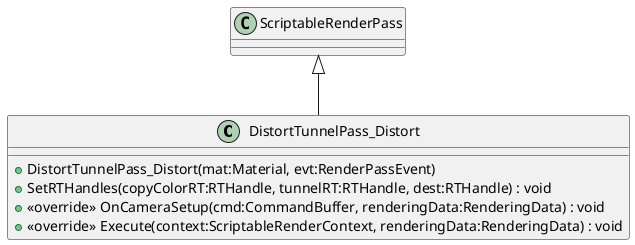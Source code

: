 @startuml
class DistortTunnelPass_Distort {
    + DistortTunnelPass_Distort(mat:Material, evt:RenderPassEvent)
    + SetRTHandles(copyColorRT:RTHandle, tunnelRT:RTHandle, dest:RTHandle) : void
    + <<override>> OnCameraSetup(cmd:CommandBuffer, renderingData:RenderingData) : void
    + <<override>> Execute(context:ScriptableRenderContext, renderingData:RenderingData) : void
}
ScriptableRenderPass <|-- DistortTunnelPass_Distort
@enduml
